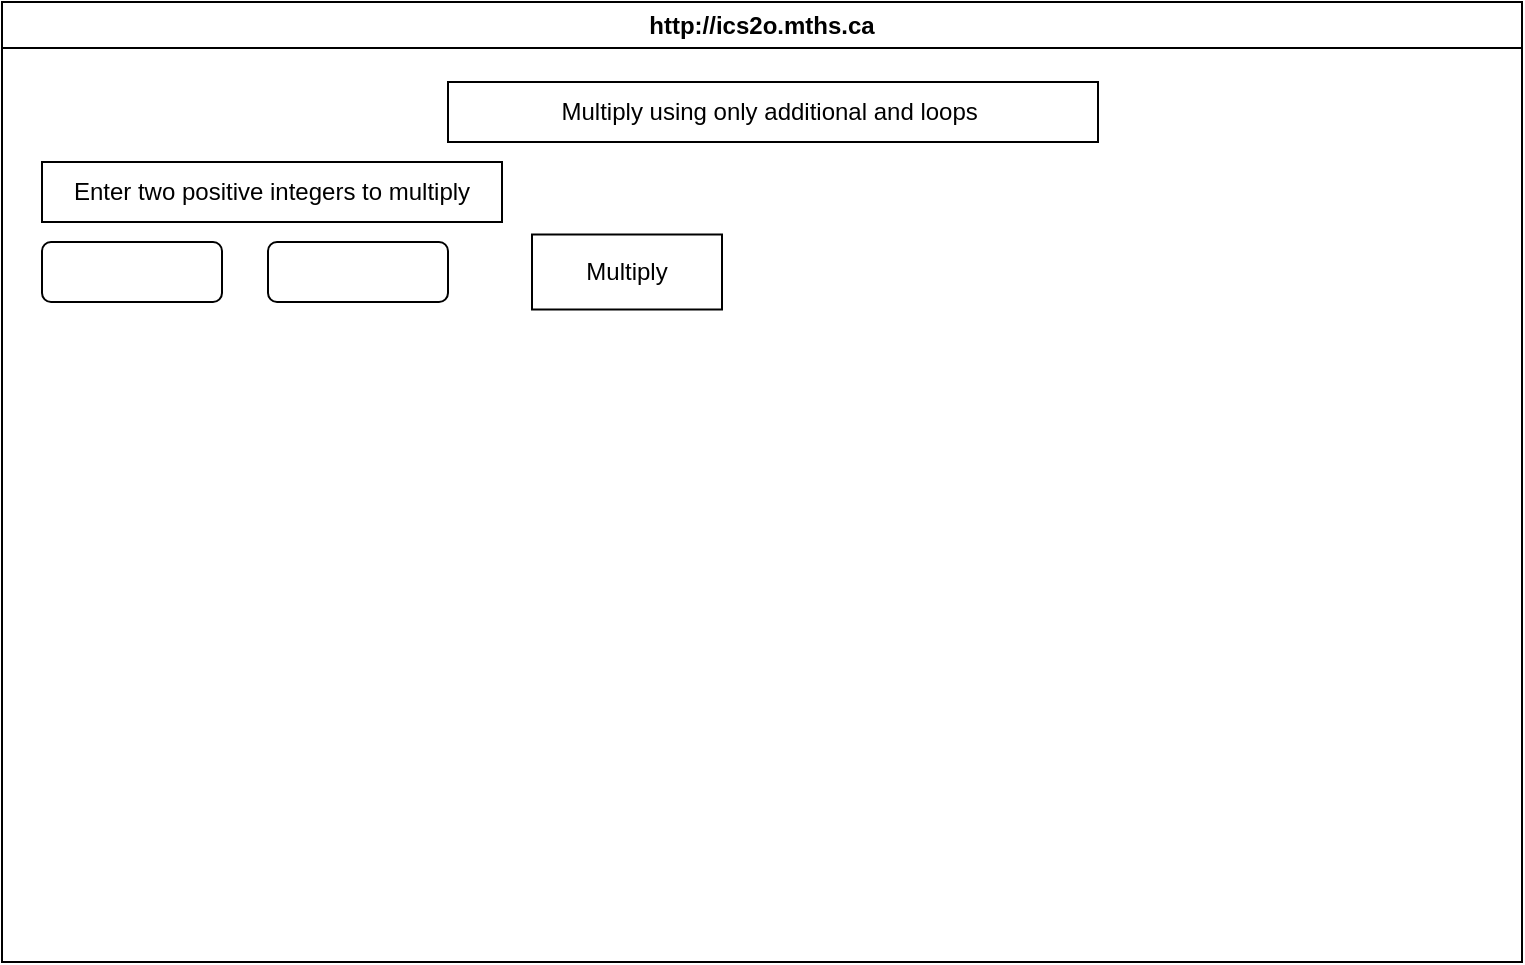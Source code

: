 <mxfile>
    <diagram id="HIP3nbAZw_EuaXWnEj3U" name="Page-1">
        <mxGraphModel dx="1086" dy="377" grid="1" gridSize="10" guides="1" tooltips="1" connect="1" arrows="1" fold="1" page="1" pageScale="1" pageWidth="850" pageHeight="1100" math="0" shadow="0">
            <root>
                <mxCell id="0"/>
                <mxCell id="1" parent="0"/>
                <mxCell id="7" value="http://ics2o.mths.ca" style="swimlane;whiteSpace=wrap;html=1;" parent="1" vertex="1">
                    <mxGeometry x="40" y="40" width="760" height="480" as="geometry"/>
                </mxCell>
                <mxCell id="8" value="Multiply using only additional and loops&amp;nbsp;" style="rounded=0;whiteSpace=wrap;html=1;" vertex="1" parent="7">
                    <mxGeometry x="223" y="40" width="325" height="30" as="geometry"/>
                </mxCell>
                <mxCell id="9" value="" style="rounded=1;whiteSpace=wrap;html=1;" vertex="1" parent="7">
                    <mxGeometry x="20" y="120" width="90" height="30" as="geometry"/>
                </mxCell>
                <mxCell id="10" value="" style="rounded=1;whiteSpace=wrap;html=1;" vertex="1" parent="7">
                    <mxGeometry x="133" y="120" width="90" height="30" as="geometry"/>
                </mxCell>
                <mxCell id="11" value="Enter two positive integers to multiply" style="rounded=0;whiteSpace=wrap;html=1;" vertex="1" parent="7">
                    <mxGeometry x="20" y="80" width="230" height="30" as="geometry"/>
                </mxCell>
                <mxCell id="13" value="Multiply" style="rounded=0;whiteSpace=wrap;html=1;" vertex="1" parent="7">
                    <mxGeometry x="265" y="116.25" width="95" height="37.5" as="geometry"/>
                </mxCell>
            </root>
        </mxGraphModel>
    </diagram>
</mxfile>